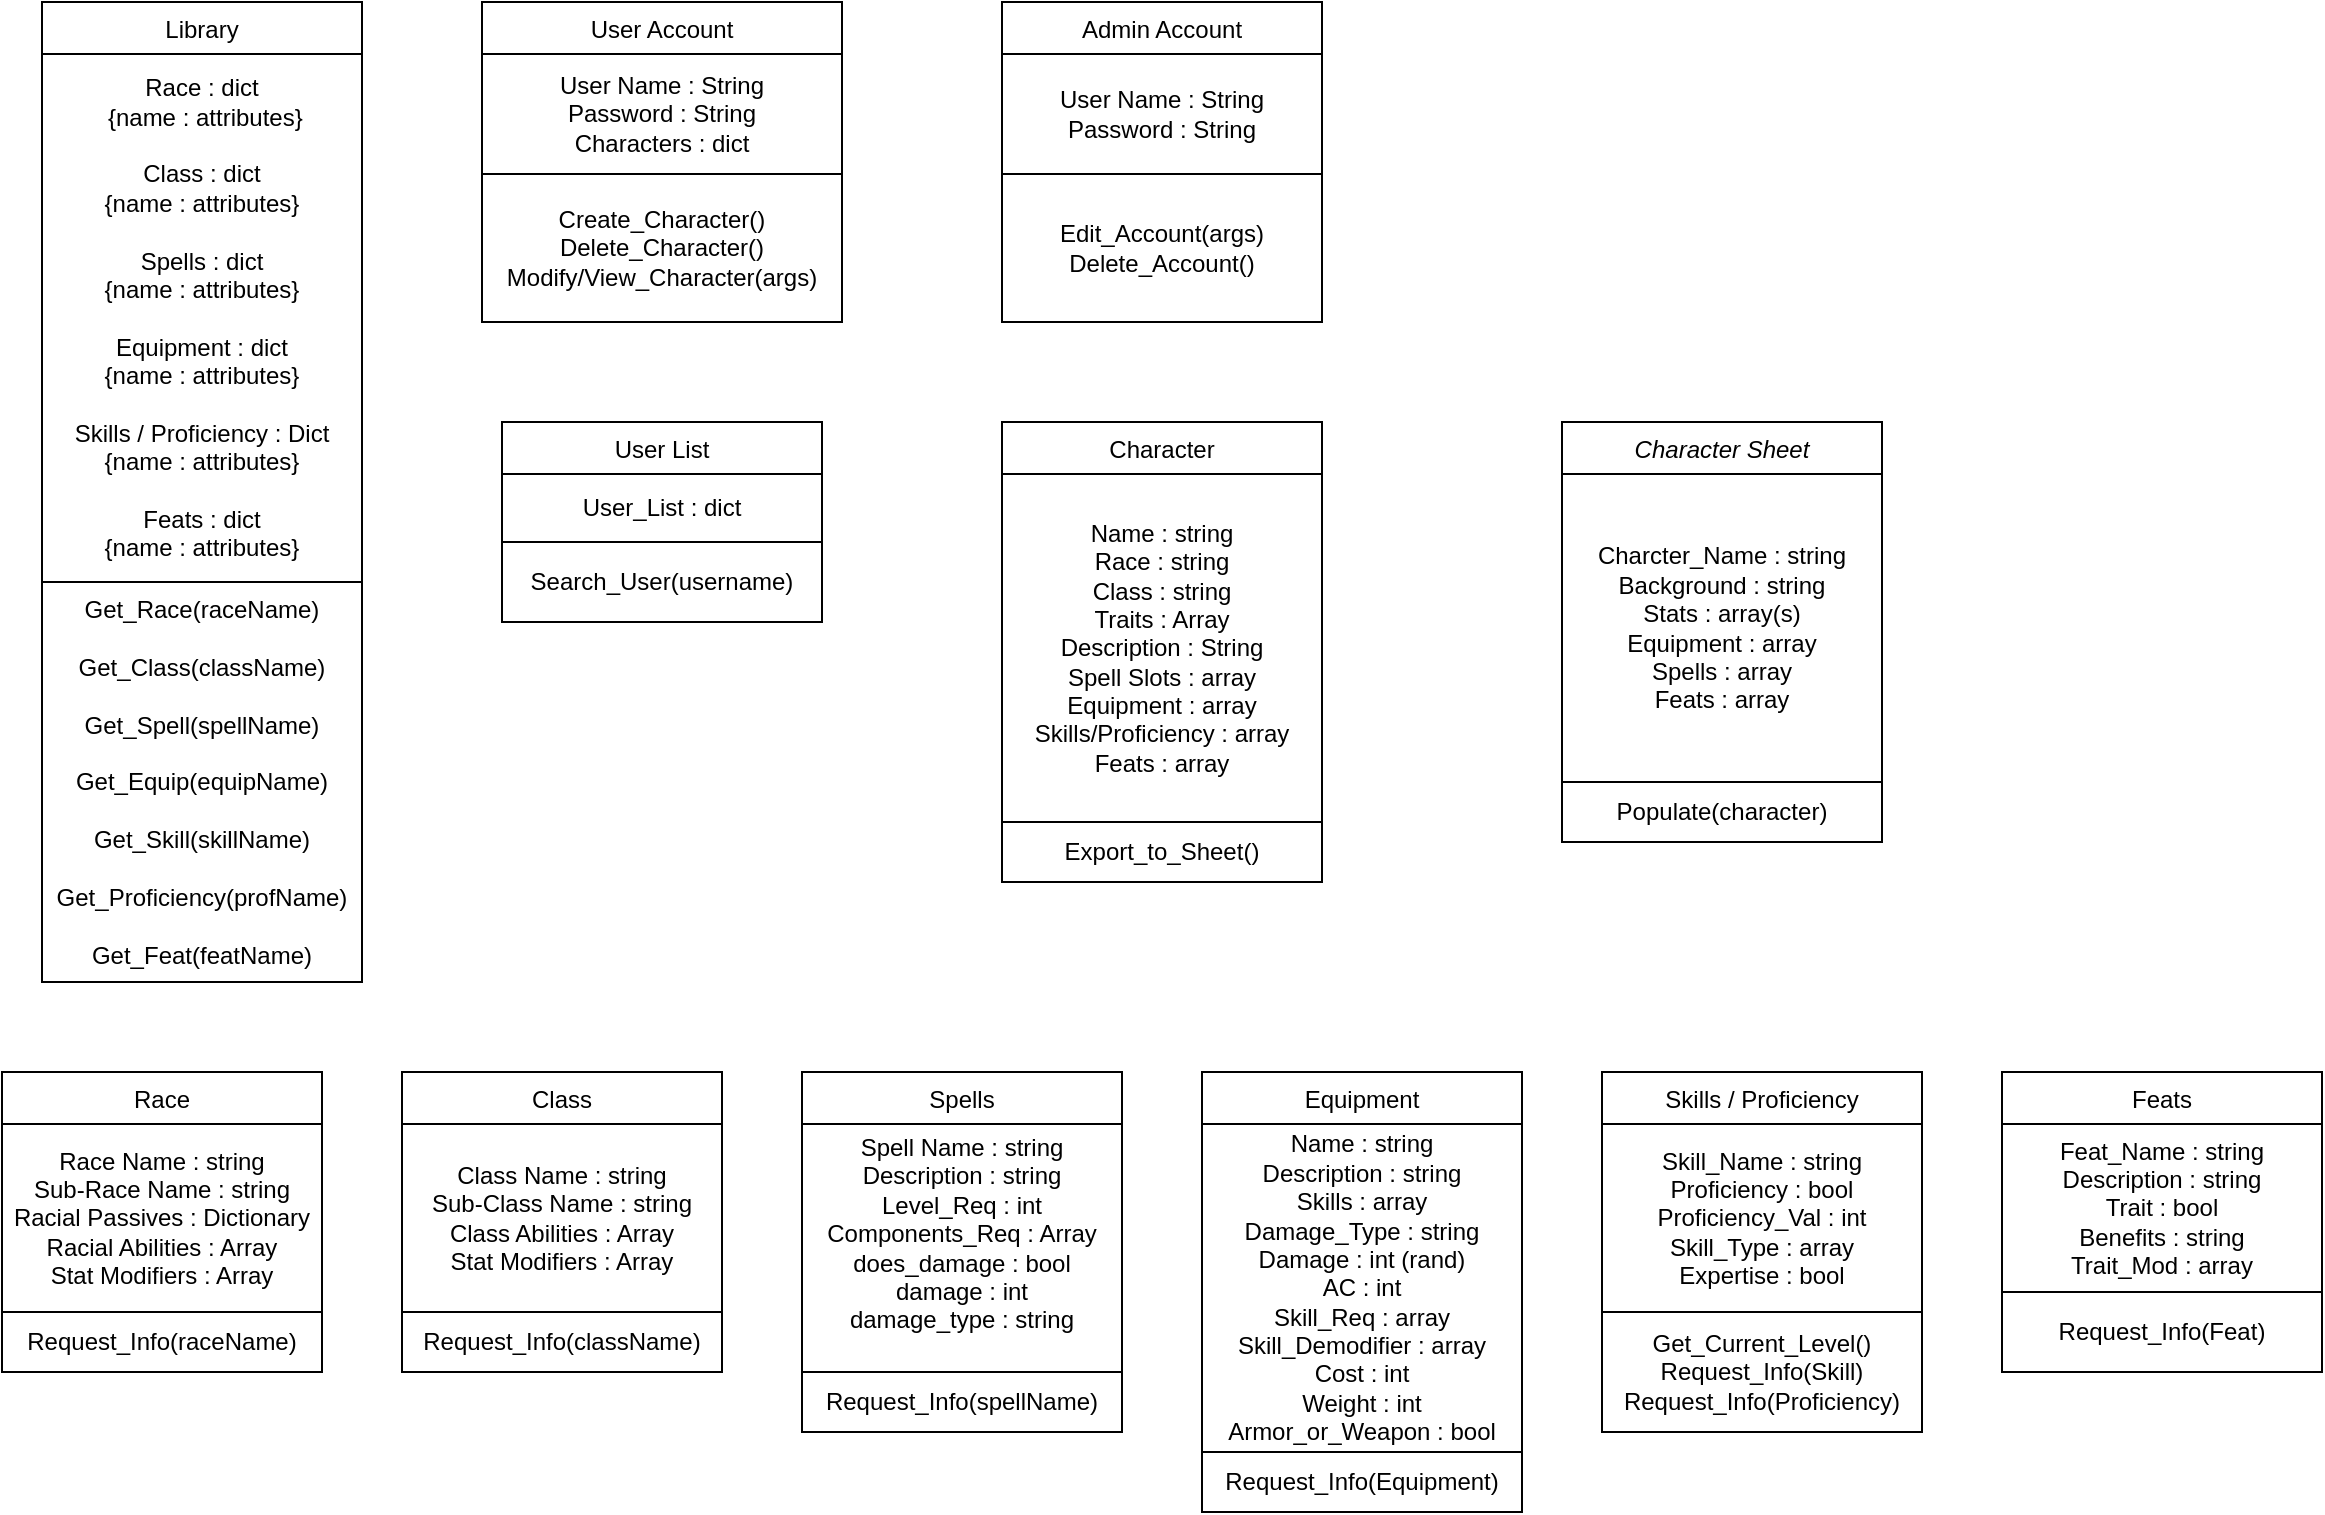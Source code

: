 <mxfile version="14.4.3" type="github">
  <diagram id="C5RBs43oDa-KdzZeNtuy" name="Page-1">
    <mxGraphModel dx="1422" dy="830" grid="1" gridSize="10" guides="1" tooltips="1" connect="1" arrows="1" fold="1" page="1" pageScale="1" pageWidth="827" pageHeight="1169" math="0" shadow="0">
      <root>
        <mxCell id="WIyWlLk6GJQsqaUBKTNV-0" />
        <mxCell id="WIyWlLk6GJQsqaUBKTNV-1" parent="WIyWlLk6GJQsqaUBKTNV-0" />
        <mxCell id="zkfFHV4jXpPFQw0GAbJ--0" value="Character Sheet" style="swimlane;fontStyle=2;align=center;verticalAlign=top;childLayout=stackLayout;horizontal=1;startSize=26;horizontalStack=0;resizeParent=1;resizeLast=0;collapsible=1;marginBottom=0;rounded=0;shadow=0;strokeWidth=1;" parent="WIyWlLk6GJQsqaUBKTNV-1" vertex="1">
          <mxGeometry x="820" y="250" width="160" height="210" as="geometry">
            <mxRectangle x="230" y="140" width="160" height="26" as="alternateBounds" />
          </mxGeometry>
        </mxCell>
        <mxCell id="kZrZsZAS5U_sE23btRKt-98" value="&lt;div&gt;Charcter_Name : string&lt;/div&gt;&lt;div&gt;Background : string&lt;/div&gt;&lt;div&gt;Stats : array(s)&lt;/div&gt;&lt;div&gt;Equipment : array&lt;/div&gt;&lt;div&gt;Spells : array&lt;/div&gt;&lt;div&gt;Feats : array&lt;br&gt;&lt;/div&gt;" style="whiteSpace=wrap;html=1;" vertex="1" parent="zkfFHV4jXpPFQw0GAbJ--0">
          <mxGeometry y="26" width="160" height="154" as="geometry" />
        </mxCell>
        <mxCell id="kZrZsZAS5U_sE23btRKt-99" value="&lt;div&gt;Populate(character)&lt;/div&gt;" style="whiteSpace=wrap;html=1;" vertex="1" parent="zkfFHV4jXpPFQw0GAbJ--0">
          <mxGeometry y="180" width="160" height="30" as="geometry" />
        </mxCell>
        <mxCell id="zkfFHV4jXpPFQw0GAbJ--13" value="Race" style="swimlane;fontStyle=0;align=center;verticalAlign=top;childLayout=stackLayout;horizontal=1;startSize=26;horizontalStack=0;resizeParent=1;resizeLast=0;collapsible=1;marginBottom=0;rounded=0;shadow=0;strokeWidth=1;" parent="WIyWlLk6GJQsqaUBKTNV-1" vertex="1">
          <mxGeometry x="40" y="575" width="160" height="150" as="geometry">
            <mxRectangle x="340" y="380" width="170" height="26" as="alternateBounds" />
          </mxGeometry>
        </mxCell>
        <mxCell id="kZrZsZAS5U_sE23btRKt-74" value="&lt;div&gt;Race Name : string&lt;/div&gt;&lt;div&gt;Sub-Race Name : string&lt;/div&gt;&lt;div&gt;Racial Passives : Dictionary&lt;br&gt;&lt;/div&gt;&lt;div&gt;Racial Abilities : Array&lt;/div&gt;&lt;div&gt;Stat Modifiers : Array&lt;br&gt;&lt;/div&gt;" style="whiteSpace=wrap;html=1;" vertex="1" parent="zkfFHV4jXpPFQw0GAbJ--13">
          <mxGeometry y="26" width="160" height="94" as="geometry" />
        </mxCell>
        <mxCell id="kZrZsZAS5U_sE23btRKt-87" value="Request_Info(raceName)" style="rounded=0;whiteSpace=wrap;html=1;" vertex="1" parent="zkfFHV4jXpPFQw0GAbJ--13">
          <mxGeometry y="120" width="160" height="30" as="geometry" />
        </mxCell>
        <mxCell id="zkfFHV4jXpPFQw0GAbJ--17" value="Library&#xa;" style="swimlane;fontStyle=0;align=center;verticalAlign=top;childLayout=stackLayout;horizontal=1;startSize=26;horizontalStack=0;resizeParent=1;resizeLast=0;collapsible=1;marginBottom=0;rounded=0;shadow=0;strokeWidth=1;" parent="WIyWlLk6GJQsqaUBKTNV-1" vertex="1">
          <mxGeometry x="60" y="40" width="160" height="490" as="geometry">
            <mxRectangle x="550" y="140" width="160" height="26" as="alternateBounds" />
          </mxGeometry>
        </mxCell>
        <mxCell id="kZrZsZAS5U_sE23btRKt-77" value="&lt;div&gt;Race : dict&lt;/div&gt;&lt;div&gt;&amp;nbsp;{name : attributes}&lt;/div&gt;&lt;div&gt;&lt;br&gt;&lt;/div&gt;&lt;div&gt;Class : dict&lt;/div&gt;&lt;div&gt;{name : attributes}&lt;/div&gt;&lt;div&gt;&lt;br&gt;&lt;/div&gt;&lt;div&gt;Spells : dict&lt;/div&gt;&lt;div&gt;{name : attributes}&lt;/div&gt;&lt;div&gt;&lt;br&gt;&lt;/div&gt;&lt;div&gt;Equipment : dict&lt;/div&gt;&lt;div&gt;{name : attributes}&lt;/div&gt;&lt;div&gt;&lt;br&gt;&lt;/div&gt;&lt;div&gt;Skills / Proficiency : Dict&lt;/div&gt;&lt;div&gt;{name : attributes}&lt;/div&gt;&lt;div&gt;&lt;br&gt;&lt;/div&gt;&lt;div&gt;Feats : dict&lt;/div&gt;&lt;div&gt;{name : attributes}&lt;br&gt;&lt;/div&gt;" style="rounded=0;whiteSpace=wrap;html=1;" vertex="1" parent="zkfFHV4jXpPFQw0GAbJ--17">
          <mxGeometry y="26" width="160" height="264" as="geometry" />
        </mxCell>
        <mxCell id="kZrZsZAS5U_sE23btRKt-80" value="&lt;div&gt;Get_Race(raceName)&lt;/div&gt;&lt;div&gt;&lt;br&gt;&lt;/div&gt;&lt;div&gt;Get_Class(className)&lt;/div&gt;&lt;div&gt;&lt;br&gt;&lt;/div&gt;&lt;div&gt;Get_Spell(spellName)&lt;/div&gt;&lt;div&gt;&lt;br&gt;&lt;/div&gt;&lt;div&gt;Get_Equip(equipName)&lt;/div&gt;&lt;div&gt;&lt;br&gt;&lt;/div&gt;&lt;div&gt;Get_Skill(skillName)&lt;/div&gt;&lt;div&gt;&lt;br&gt;&lt;/div&gt;&lt;div&gt;Get_Proficiency(profName)&lt;/div&gt;&lt;div&gt;&lt;br&gt;&lt;/div&gt;&lt;div&gt;Get_Feat(featName)&lt;br&gt;&lt;/div&gt;" style="rounded=0;whiteSpace=wrap;html=1;" vertex="1" parent="zkfFHV4jXpPFQw0GAbJ--17">
          <mxGeometry y="290" width="160" height="200" as="geometry" />
        </mxCell>
        <mxCell id="kZrZsZAS5U_sE23btRKt-2" value="Class" style="swimlane;fontStyle=0;align=center;verticalAlign=top;childLayout=stackLayout;horizontal=1;startSize=26;horizontalStack=0;resizeParent=1;resizeLast=0;collapsible=1;marginBottom=0;rounded=0;shadow=0;strokeWidth=1;" vertex="1" parent="WIyWlLk6GJQsqaUBKTNV-1">
          <mxGeometry x="240" y="575" width="160" height="150" as="geometry">
            <mxRectangle x="340" y="380" width="170" height="26" as="alternateBounds" />
          </mxGeometry>
        </mxCell>
        <mxCell id="kZrZsZAS5U_sE23btRKt-88" value="&lt;div&gt;Class Name : string&lt;/div&gt;&lt;div&gt;Sub-Class Name : string&lt;/div&gt;&lt;div&gt;Class Abilities : Array&lt;/div&gt;&lt;div&gt;Stat Modifiers : Array&lt;br&gt;&lt;/div&gt;" style="whiteSpace=wrap;html=1;" vertex="1" parent="kZrZsZAS5U_sE23btRKt-2">
          <mxGeometry y="26" width="160" height="94" as="geometry" />
        </mxCell>
        <mxCell id="kZrZsZAS5U_sE23btRKt-89" value="Request_Info(className)" style="whiteSpace=wrap;html=1;" vertex="1" parent="kZrZsZAS5U_sE23btRKt-2">
          <mxGeometry y="120" width="160" height="30" as="geometry" />
        </mxCell>
        <mxCell id="kZrZsZAS5U_sE23btRKt-5" value="Spells" style="swimlane;fontStyle=0;align=center;verticalAlign=top;childLayout=stackLayout;horizontal=1;startSize=26;horizontalStack=0;resizeParent=1;resizeLast=0;collapsible=1;marginBottom=0;rounded=0;shadow=0;strokeWidth=1;" vertex="1" parent="WIyWlLk6GJQsqaUBKTNV-1">
          <mxGeometry x="440" y="575" width="160" height="180" as="geometry">
            <mxRectangle x="340" y="380" width="170" height="26" as="alternateBounds" />
          </mxGeometry>
        </mxCell>
        <mxCell id="kZrZsZAS5U_sE23btRKt-90" value="&lt;div&gt;Spell Name : string&lt;/div&gt;&lt;div&gt;Description : string&lt;/div&gt;&lt;div&gt;Level_Req : int&lt;/div&gt;&lt;div&gt;Components_Req : Array&lt;/div&gt;&lt;div&gt;does_damage : bool&lt;/div&gt;&lt;div&gt;damage : int&lt;/div&gt;&lt;div&gt;damage_type : string&lt;br&gt;&lt;/div&gt;&lt;div&gt;&lt;br&gt;&lt;/div&gt;" style="rounded=0;whiteSpace=wrap;html=1;" vertex="1" parent="kZrZsZAS5U_sE23btRKt-5">
          <mxGeometry y="26" width="160" height="124" as="geometry" />
        </mxCell>
        <mxCell id="kZrZsZAS5U_sE23btRKt-94" value="Request_Info(spellName)" style="whiteSpace=wrap;html=1;" vertex="1" parent="kZrZsZAS5U_sE23btRKt-5">
          <mxGeometry y="150" width="160" height="30" as="geometry" />
        </mxCell>
        <mxCell id="kZrZsZAS5U_sE23btRKt-14" value="Equipment&#xa;" style="swimlane;fontStyle=0;align=center;verticalAlign=top;childLayout=stackLayout;horizontal=1;startSize=26;horizontalStack=0;resizeParent=1;resizeLast=0;collapsible=1;marginBottom=0;rounded=0;shadow=0;strokeWidth=1;" vertex="1" parent="WIyWlLk6GJQsqaUBKTNV-1">
          <mxGeometry x="640" y="575" width="160" height="220" as="geometry">
            <mxRectangle x="340" y="380" width="170" height="26" as="alternateBounds" />
          </mxGeometry>
        </mxCell>
        <mxCell id="kZrZsZAS5U_sE23btRKt-92" value="&lt;div&gt;Name : string&lt;/div&gt;&lt;div&gt;Description : string&lt;/div&gt;&lt;div&gt;Skills : array&lt;/div&gt;&lt;div&gt;Damage_Type : string&lt;/div&gt;&lt;div&gt;Damage : int (rand)&lt;/div&gt;&lt;div&gt;AC : int&lt;/div&gt;&lt;div&gt;Skill_Req : array&lt;/div&gt;&lt;div&gt;Skill_Demodifier : array&lt;/div&gt;&lt;div&gt;Cost : int&lt;br&gt;&lt;/div&gt;&lt;div&gt;Weight : int&lt;/div&gt;&lt;div&gt;Armor_or_Weapon : bool&lt;br&gt;&lt;/div&gt;" style="rounded=0;whiteSpace=wrap;html=1;" vertex="1" parent="kZrZsZAS5U_sE23btRKt-14">
          <mxGeometry y="26" width="160" height="164" as="geometry" />
        </mxCell>
        <mxCell id="kZrZsZAS5U_sE23btRKt-95" value="Request_Info(Equipment)" style="rounded=0;whiteSpace=wrap;html=1;" vertex="1" parent="kZrZsZAS5U_sE23btRKt-14">
          <mxGeometry y="190" width="160" height="30" as="geometry" />
        </mxCell>
        <mxCell id="kZrZsZAS5U_sE23btRKt-17" value="User Account" style="swimlane;fontStyle=0;align=center;verticalAlign=top;childLayout=stackLayout;horizontal=1;startSize=26;horizontalStack=0;resizeParent=1;resizeLast=0;collapsible=1;marginBottom=0;rounded=0;shadow=0;strokeWidth=1;" vertex="1" parent="WIyWlLk6GJQsqaUBKTNV-1">
          <mxGeometry x="280" y="40" width="180" height="160" as="geometry">
            <mxRectangle x="130" y="380" width="160" height="26" as="alternateBounds" />
          </mxGeometry>
        </mxCell>
        <mxCell id="kZrZsZAS5U_sE23btRKt-85" value="&lt;div&gt;User Name : String&lt;/div&gt;&lt;div&gt;Password : String&lt;/div&gt;&lt;div&gt;Characters : dict&lt;br&gt;&lt;/div&gt;" style="rounded=0;whiteSpace=wrap;html=1;" vertex="1" parent="kZrZsZAS5U_sE23btRKt-17">
          <mxGeometry y="26" width="180" height="60" as="geometry" />
        </mxCell>
        <mxCell id="kZrZsZAS5U_sE23btRKt-54" value="&lt;div&gt;Create_Character()&lt;/div&gt;&lt;div&gt;Delete_Character()&lt;/div&gt;&lt;div&gt;Modify/View_Character(args)&lt;br&gt;&lt;/div&gt;" style="rounded=0;whiteSpace=wrap;html=1;" vertex="1" parent="kZrZsZAS5U_sE23btRKt-17">
          <mxGeometry y="86" width="180" height="74" as="geometry" />
        </mxCell>
        <mxCell id="kZrZsZAS5U_sE23btRKt-23" value="Admin Account" style="swimlane;fontStyle=0;align=center;verticalAlign=top;childLayout=stackLayout;horizontal=1;startSize=26;horizontalStack=0;resizeParent=1;resizeLast=0;collapsible=1;marginBottom=0;rounded=0;shadow=0;strokeWidth=1;" vertex="1" parent="WIyWlLk6GJQsqaUBKTNV-1">
          <mxGeometry x="540" y="40" width="160" height="160" as="geometry">
            <mxRectangle x="130" y="380" width="160" height="26" as="alternateBounds" />
          </mxGeometry>
        </mxCell>
        <mxCell id="kZrZsZAS5U_sE23btRKt-58" value="&lt;div&gt;User Name : String&lt;/div&gt;&lt;div&gt;Password : String&lt;br&gt;&lt;/div&gt;" style="rounded=0;whiteSpace=wrap;html=1;" vertex="1" parent="kZrZsZAS5U_sE23btRKt-23">
          <mxGeometry y="26" width="160" height="60" as="geometry" />
        </mxCell>
        <mxCell id="kZrZsZAS5U_sE23btRKt-55" value="&lt;div&gt;Edit_Account(args)&lt;/div&gt;&lt;div&gt;Delete_Account()&lt;br&gt;&lt;/div&gt;" style="rounded=0;whiteSpace=wrap;html=1;" vertex="1" parent="kZrZsZAS5U_sE23btRKt-23">
          <mxGeometry y="86" width="160" height="74" as="geometry" />
        </mxCell>
        <mxCell id="kZrZsZAS5U_sE23btRKt-39" value="User List" style="swimlane;fontStyle=0;align=center;verticalAlign=top;childLayout=stackLayout;horizontal=1;startSize=26;horizontalStack=0;resizeParent=1;resizeLast=0;collapsible=1;marginBottom=0;rounded=0;shadow=0;strokeWidth=1;" vertex="1" parent="WIyWlLk6GJQsqaUBKTNV-1">
          <mxGeometry x="290" y="250" width="160" height="100" as="geometry">
            <mxRectangle x="130" y="380" width="160" height="26" as="alternateBounds" />
          </mxGeometry>
        </mxCell>
        <mxCell id="kZrZsZAS5U_sE23btRKt-83" value="User_List : dict" style="rounded=0;whiteSpace=wrap;html=1;" vertex="1" parent="kZrZsZAS5U_sE23btRKt-39">
          <mxGeometry y="26" width="160" height="34" as="geometry" />
        </mxCell>
        <mxCell id="kZrZsZAS5U_sE23btRKt-84" value="Search_User(username)" style="rounded=0;whiteSpace=wrap;html=1;" vertex="1" parent="kZrZsZAS5U_sE23btRKt-39">
          <mxGeometry y="60" width="160" height="40" as="geometry" />
        </mxCell>
        <mxCell id="kZrZsZAS5U_sE23btRKt-45" value="Character" style="swimlane;fontStyle=0;align=center;verticalAlign=top;childLayout=stackLayout;horizontal=1;startSize=26;horizontalStack=0;resizeParent=1;resizeLast=0;collapsible=1;marginBottom=0;rounded=0;shadow=0;strokeWidth=1;" vertex="1" parent="WIyWlLk6GJQsqaUBKTNV-1">
          <mxGeometry x="540" y="250" width="160" height="230" as="geometry">
            <mxRectangle x="130" y="380" width="160" height="26" as="alternateBounds" />
          </mxGeometry>
        </mxCell>
        <mxCell id="kZrZsZAS5U_sE23btRKt-75" value="&lt;div&gt;Name : string&lt;/div&gt;&lt;div&gt;Race : string&lt;/div&gt;&lt;div&gt;Class : string&lt;/div&gt;&lt;div&gt;Traits : Array&lt;/div&gt;&lt;div&gt;Description : String&lt;/div&gt;&lt;div&gt;Spell Slots : array&lt;br&gt;&lt;/div&gt;&lt;div&gt;Equipment : array&lt;/div&gt;&lt;div&gt;Skills/Proficiency : array&lt;br&gt;&lt;/div&gt;&lt;div&gt;Feats : array&lt;br&gt;&lt;/div&gt;" style="whiteSpace=wrap;html=1;" vertex="1" parent="kZrZsZAS5U_sE23btRKt-45">
          <mxGeometry y="26" width="160" height="174" as="geometry" />
        </mxCell>
        <mxCell id="kZrZsZAS5U_sE23btRKt-86" value="&lt;div&gt;Export_to_Sheet()&lt;/div&gt;" style="whiteSpace=wrap;html=1;" vertex="1" parent="kZrZsZAS5U_sE23btRKt-45">
          <mxGeometry y="200" width="160" height="30" as="geometry" />
        </mxCell>
        <mxCell id="kZrZsZAS5U_sE23btRKt-46" value="Skills / Proficiency&#xa;" style="swimlane;fontStyle=0;align=center;verticalAlign=top;childLayout=stackLayout;horizontal=1;startSize=26;horizontalStack=0;resizeParent=1;resizeLast=0;collapsible=1;marginBottom=0;rounded=0;shadow=0;strokeWidth=1;" vertex="1" parent="WIyWlLk6GJQsqaUBKTNV-1">
          <mxGeometry x="840" y="575" width="160" height="180" as="geometry">
            <mxRectangle x="130" y="380" width="160" height="26" as="alternateBounds" />
          </mxGeometry>
        </mxCell>
        <mxCell id="kZrZsZAS5U_sE23btRKt-96" value="&lt;div&gt;Skill_Name : string&lt;/div&gt;&lt;div&gt;Proficiency : bool&lt;/div&gt;&lt;div&gt;Proficiency_Val : int&lt;/div&gt;&lt;div&gt;Skill_Type : array&lt;/div&gt;&lt;div&gt;Expertise : bool&lt;br&gt;&lt;/div&gt;" style="whiteSpace=wrap;html=1;" vertex="1" parent="kZrZsZAS5U_sE23btRKt-46">
          <mxGeometry y="26" width="160" height="94" as="geometry" />
        </mxCell>
        <mxCell id="kZrZsZAS5U_sE23btRKt-97" value="&lt;div&gt;Get_Current_Level()&lt;/div&gt;&lt;div&gt;Request_Info(Skill)&lt;/div&gt;&lt;div&gt;Request_Info(Proficiency)&lt;br&gt;&lt;/div&gt;" style="whiteSpace=wrap;html=1;" vertex="1" parent="kZrZsZAS5U_sE23btRKt-46">
          <mxGeometry y="120" width="160" height="60" as="geometry" />
        </mxCell>
        <mxCell id="kZrZsZAS5U_sE23btRKt-47" value="Feats" style="swimlane;fontStyle=0;align=center;verticalAlign=top;childLayout=stackLayout;horizontal=1;startSize=26;horizontalStack=0;resizeParent=1;resizeLast=0;collapsible=1;marginBottom=0;rounded=0;shadow=0;strokeWidth=1;" vertex="1" parent="WIyWlLk6GJQsqaUBKTNV-1">
          <mxGeometry x="1040" y="575" width="160" height="150" as="geometry">
            <mxRectangle x="130" y="380" width="160" height="26" as="alternateBounds" />
          </mxGeometry>
        </mxCell>
        <mxCell id="kZrZsZAS5U_sE23btRKt-114" value="&lt;div&gt;Feat_Name : string&lt;/div&gt;&lt;div&gt;Description : string&lt;/div&gt;&lt;div&gt;Trait : bool&lt;/div&gt;&lt;div&gt;Benefits : string&lt;/div&gt;&lt;div&gt;Trait_Mod : array&lt;br&gt;&lt;/div&gt;" style="whiteSpace=wrap;html=1;" vertex="1" parent="kZrZsZAS5U_sE23btRKt-47">
          <mxGeometry y="26" width="160" height="84" as="geometry" />
        </mxCell>
        <mxCell id="kZrZsZAS5U_sE23btRKt-123" value="Request_Info(Feat)" style="whiteSpace=wrap;html=1;" vertex="1" parent="kZrZsZAS5U_sE23btRKt-47">
          <mxGeometry y="110" width="160" height="40" as="geometry" />
        </mxCell>
      </root>
    </mxGraphModel>
  </diagram>
</mxfile>
